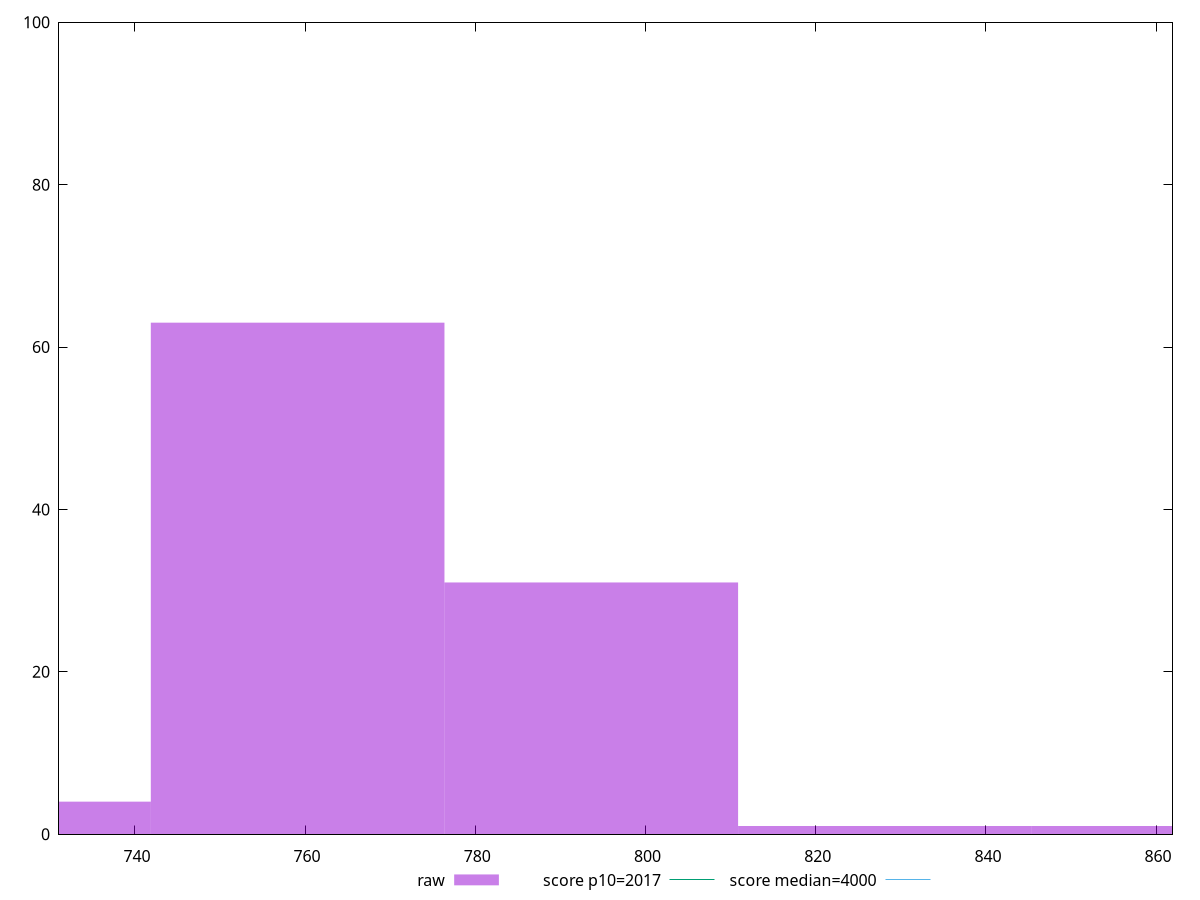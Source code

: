 reset

$raw <<EOF
724.6155459679634 4
759.121048156914 63
793.6265503458646 31
862.6375547237659 1
828.1320525348153 1
EOF

set key outside below
set boxwidth 34.505502188950636
set xrange [731.0800000000007:861.9240000000001]
set yrange [0:100]
set style fill transparent solid 0.5 noborder

set parametric
set terminal svg size 640, 490 enhanced background rgb 'white'
set output "report_00007_2020-12-11T15:55:29.892Z/mainthread-work-breakdown/samples/pages+cached+noexternal+nosvg/raw/histogram.svg"

plot $raw title "raw" with boxes, \
     2017,t title "score p10=2017", \
     4000,t title "score median=4000"

reset
